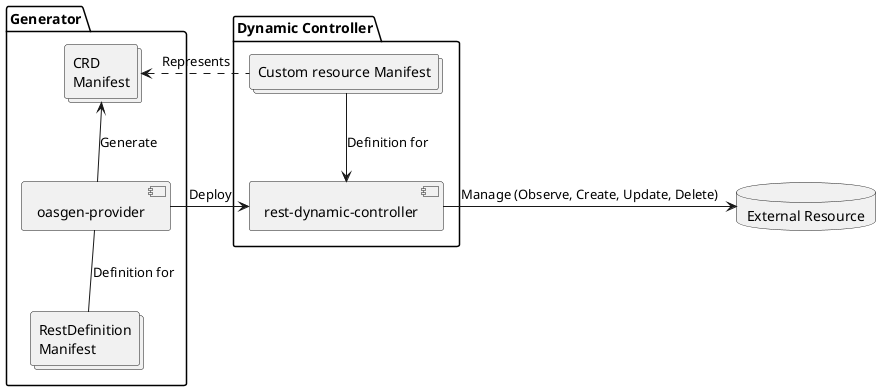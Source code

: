 @startuml oasgen-provider

package "Generator"{
   component "oasgen-provider" as provider
   collections "RestDefinition\nManifest" as restdefinition
   collections "CRD\nManifest" as crd
}

package "Dynamic Controller" {
   component "rest-dynamic-controller" as cdc
   collections "Custom resource Manifest" as cr
}

database "External Resource" as er


provider -d- restdefinition : Definition for
provider -u-> crd : Generate
provider -r-> cdc : Deploy

cdc <-u- cr : Definition for
cdc -r-> er : Manage (Observe, Create, Update, Delete)

crd <.r. cr : Represents
@enduml 